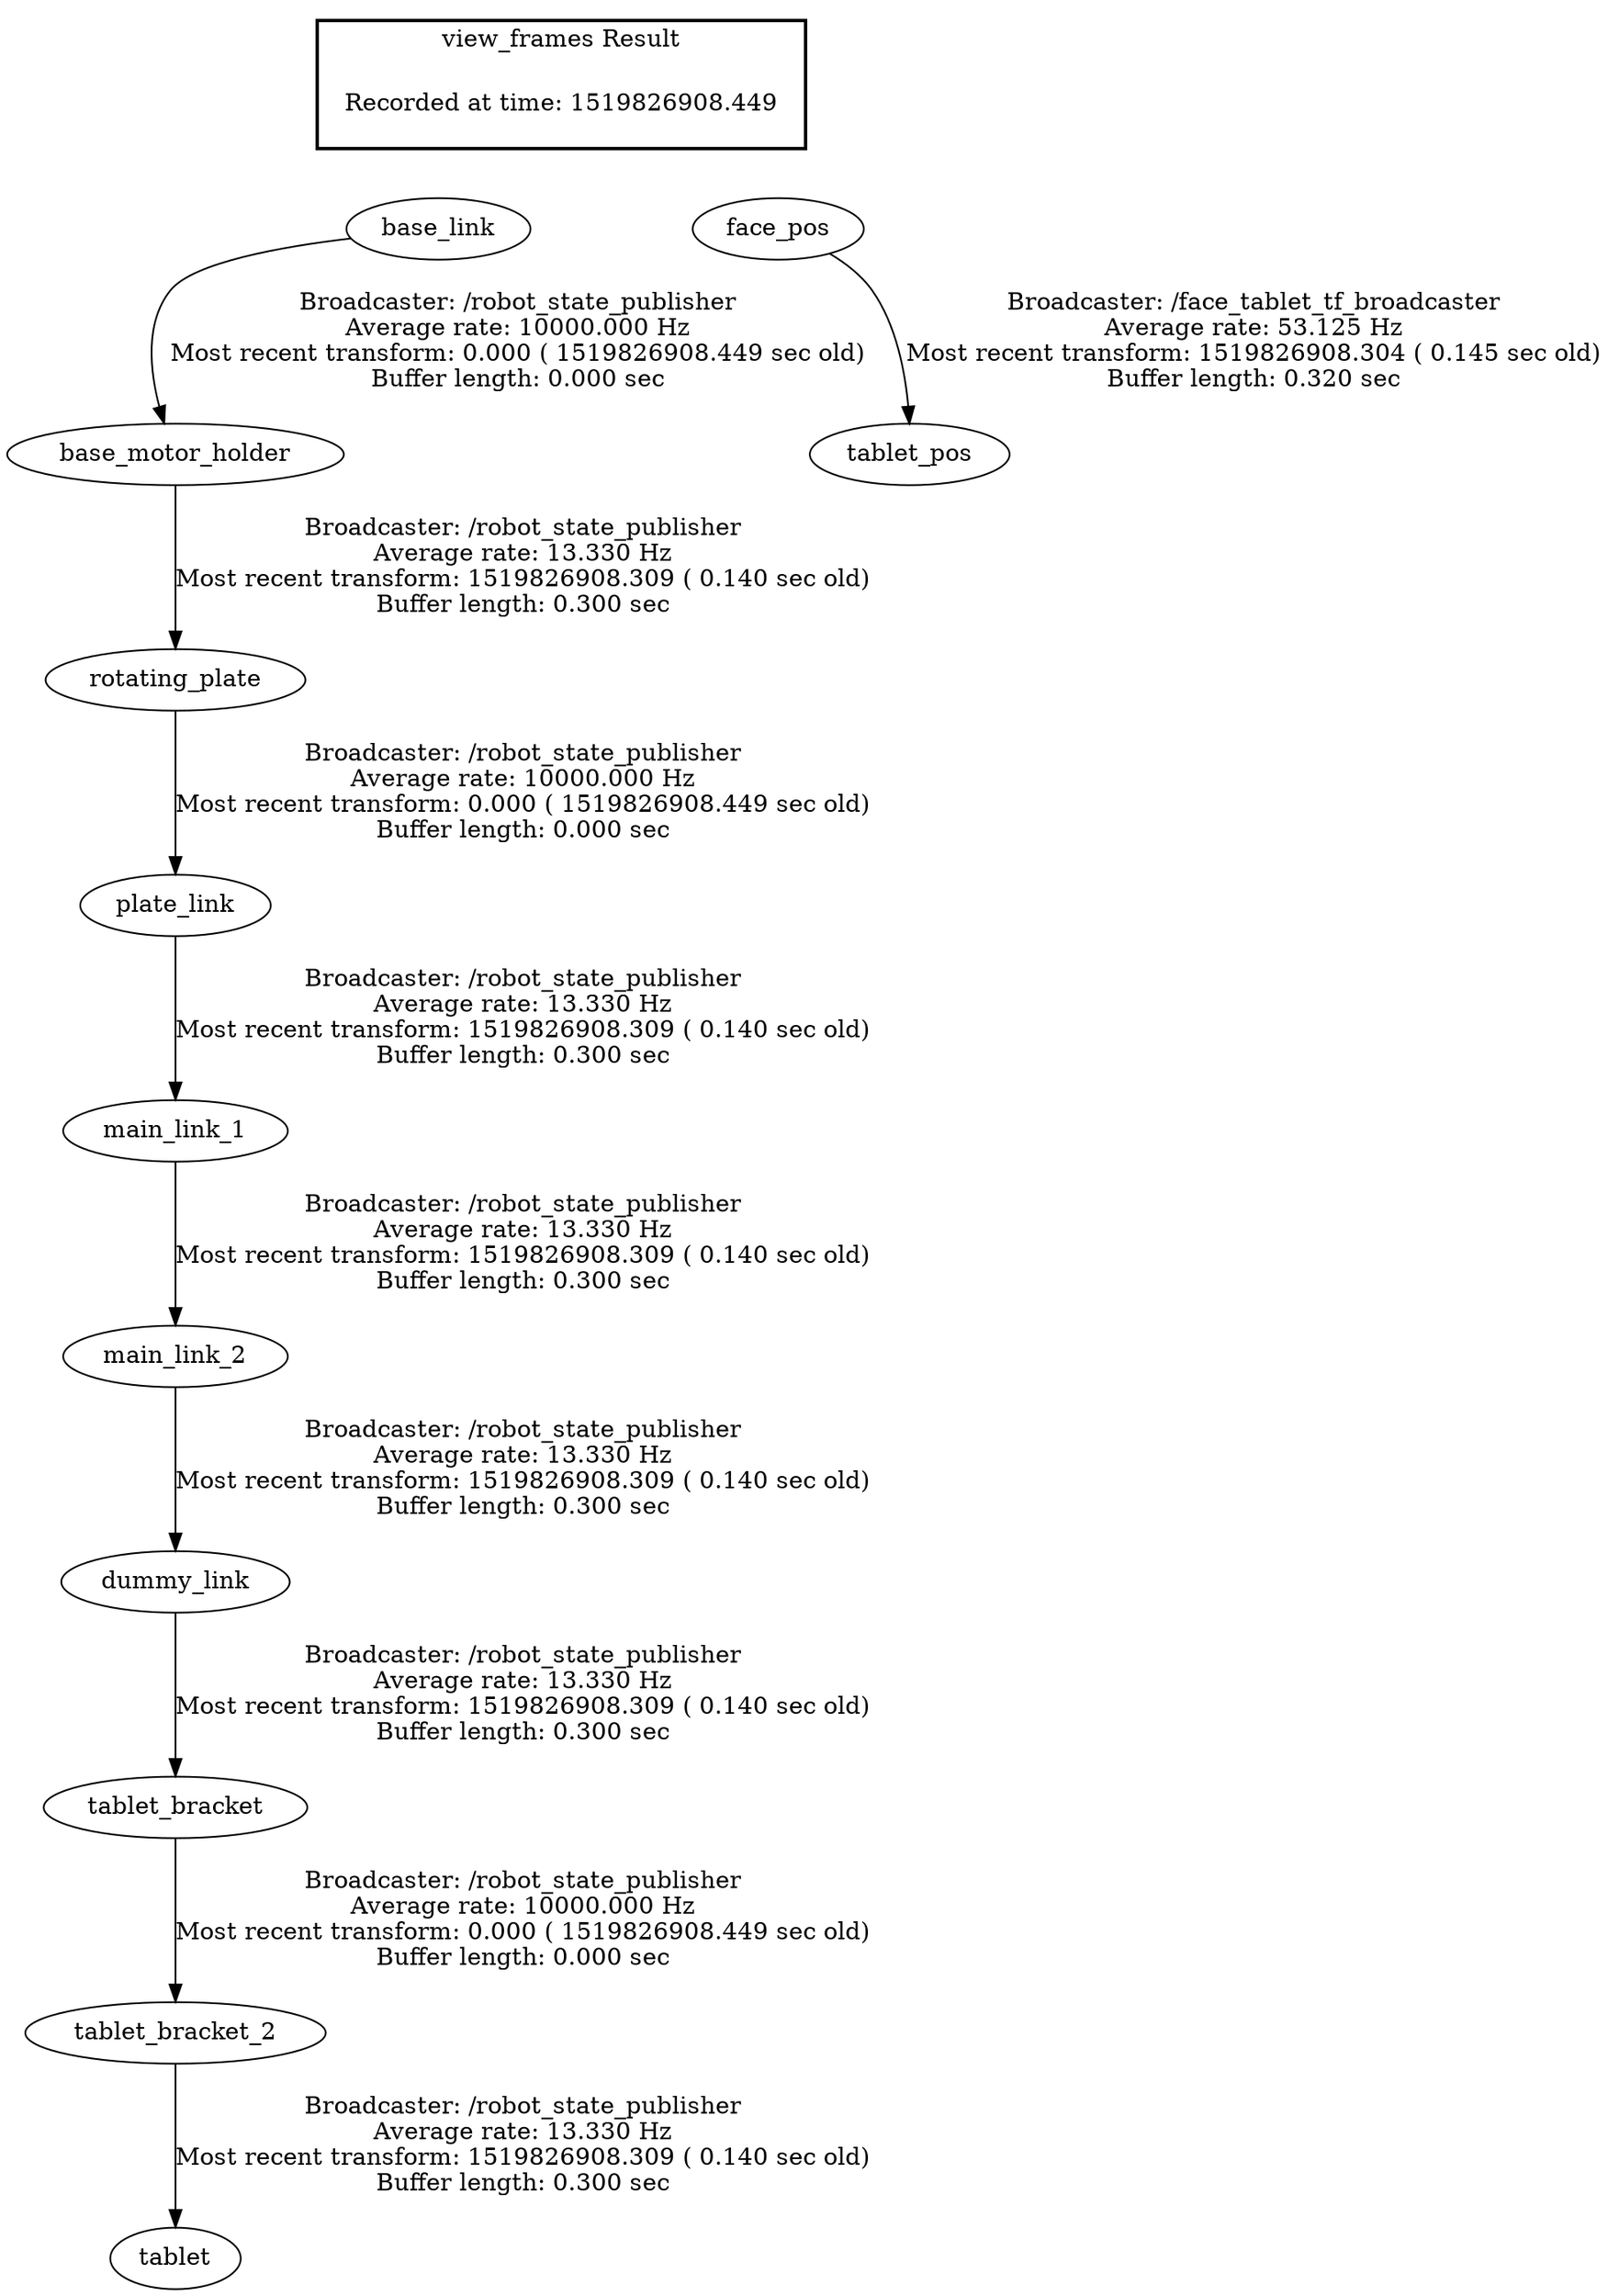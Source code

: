 digraph G {
"base_link" -> "base_motor_holder"[label="Broadcaster: /robot_state_publisher\nAverage rate: 10000.000 Hz\nMost recent transform: 0.000 ( 1519826908.449 sec old)\nBuffer length: 0.000 sec\n"];
"rotating_plate" -> "plate_link"[label="Broadcaster: /robot_state_publisher\nAverage rate: 10000.000 Hz\nMost recent transform: 0.000 ( 1519826908.449 sec old)\nBuffer length: 0.000 sec\n"];
"base_motor_holder" -> "rotating_plate"[label="Broadcaster: /robot_state_publisher\nAverage rate: 13.330 Hz\nMost recent transform: 1519826908.309 ( 0.140 sec old)\nBuffer length: 0.300 sec\n"];
"tablet_bracket" -> "tablet_bracket_2"[label="Broadcaster: /robot_state_publisher\nAverage rate: 10000.000 Hz\nMost recent transform: 0.000 ( 1519826908.449 sec old)\nBuffer length: 0.000 sec\n"];
"dummy_link" -> "tablet_bracket"[label="Broadcaster: /robot_state_publisher\nAverage rate: 13.330 Hz\nMost recent transform: 1519826908.309 ( 0.140 sec old)\nBuffer length: 0.300 sec\n"];
"face_pos" -> "tablet_pos"[label="Broadcaster: /face_tablet_tf_broadcaster\nAverage rate: 53.125 Hz\nMost recent transform: 1519826908.304 ( 0.145 sec old)\nBuffer length: 0.320 sec\n"];
"main_link_2" -> "dummy_link"[label="Broadcaster: /robot_state_publisher\nAverage rate: 13.330 Hz\nMost recent transform: 1519826908.309 ( 0.140 sec old)\nBuffer length: 0.300 sec\n"];
"main_link_1" -> "main_link_2"[label="Broadcaster: /robot_state_publisher\nAverage rate: 13.330 Hz\nMost recent transform: 1519826908.309 ( 0.140 sec old)\nBuffer length: 0.300 sec\n"];
"plate_link" -> "main_link_1"[label="Broadcaster: /robot_state_publisher\nAverage rate: 13.330 Hz\nMost recent transform: 1519826908.309 ( 0.140 sec old)\nBuffer length: 0.300 sec\n"];
"tablet_bracket_2" -> "tablet"[label="Broadcaster: /robot_state_publisher\nAverage rate: 13.330 Hz\nMost recent transform: 1519826908.309 ( 0.140 sec old)\nBuffer length: 0.300 sec\n"];
edge [style=invis];
 subgraph cluster_legend { style=bold; color=black; label ="view_frames Result";
"Recorded at time: 1519826908.449"[ shape=plaintext ] ;
 }->"base_link";
edge [style=invis];
 subgraph cluster_legend { style=bold; color=black; label ="view_frames Result";
"Recorded at time: 1519826908.449"[ shape=plaintext ] ;
 }->"face_pos";
}